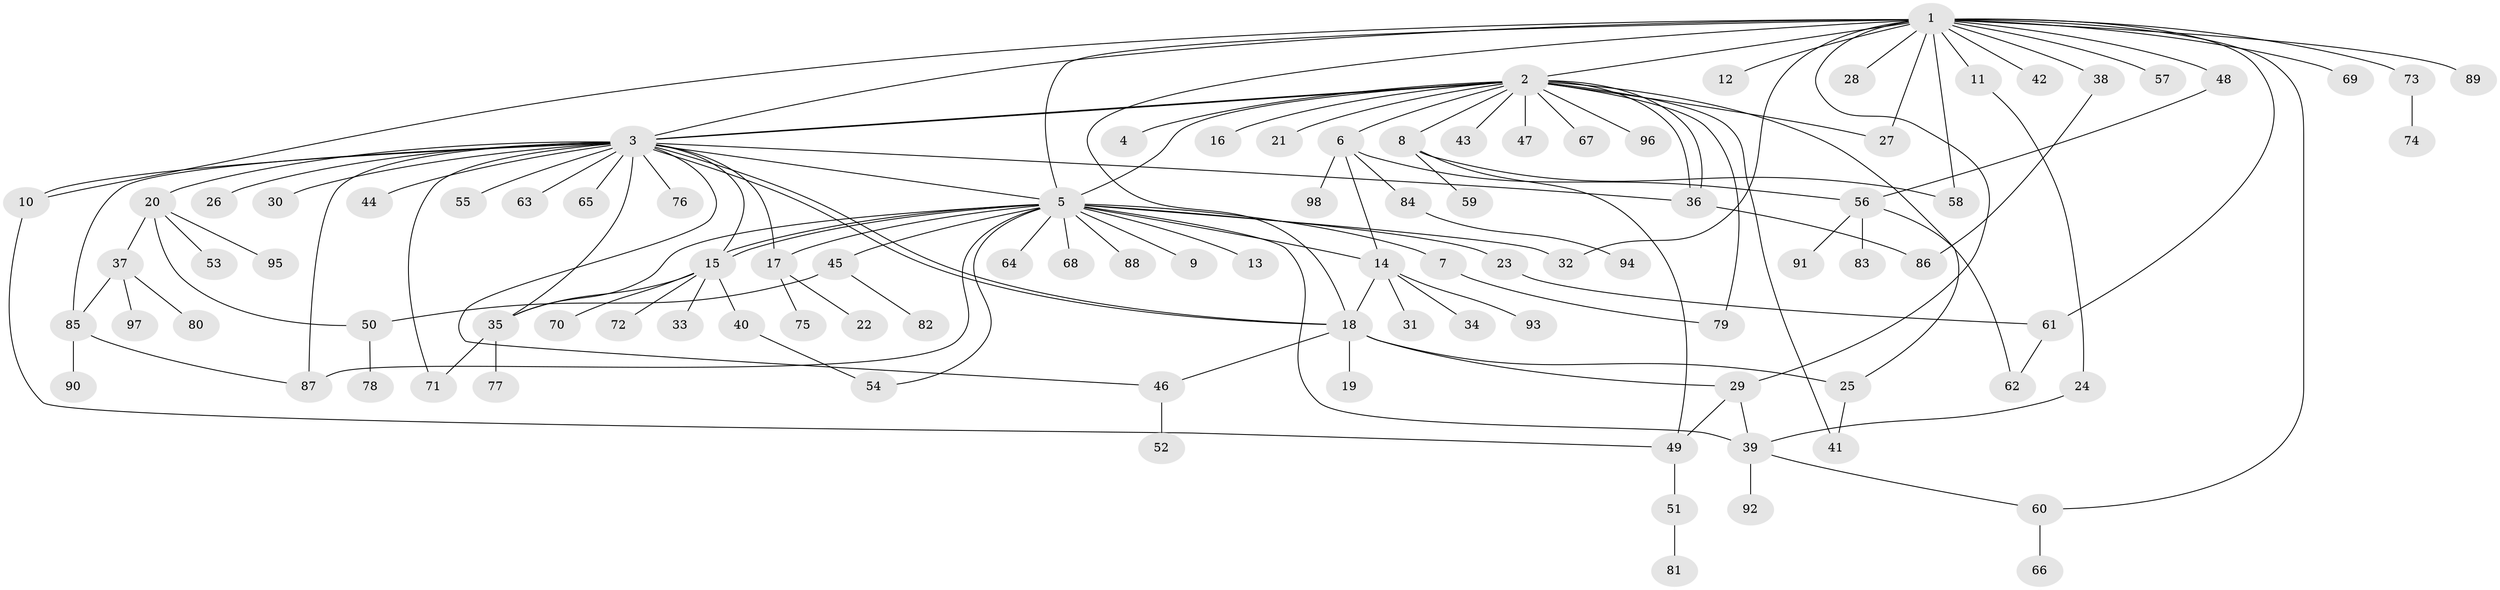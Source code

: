 // Generated by graph-tools (version 1.1) at 2025/26/03/09/25 03:26:00]
// undirected, 98 vertices, 136 edges
graph export_dot {
graph [start="1"]
  node [color=gray90,style=filled];
  1;
  2;
  3;
  4;
  5;
  6;
  7;
  8;
  9;
  10;
  11;
  12;
  13;
  14;
  15;
  16;
  17;
  18;
  19;
  20;
  21;
  22;
  23;
  24;
  25;
  26;
  27;
  28;
  29;
  30;
  31;
  32;
  33;
  34;
  35;
  36;
  37;
  38;
  39;
  40;
  41;
  42;
  43;
  44;
  45;
  46;
  47;
  48;
  49;
  50;
  51;
  52;
  53;
  54;
  55;
  56;
  57;
  58;
  59;
  60;
  61;
  62;
  63;
  64;
  65;
  66;
  67;
  68;
  69;
  70;
  71;
  72;
  73;
  74;
  75;
  76;
  77;
  78;
  79;
  80;
  81;
  82;
  83;
  84;
  85;
  86;
  87;
  88;
  89;
  90;
  91;
  92;
  93;
  94;
  95;
  96;
  97;
  98;
  1 -- 2;
  1 -- 3;
  1 -- 5;
  1 -- 10;
  1 -- 11;
  1 -- 12;
  1 -- 18;
  1 -- 27;
  1 -- 28;
  1 -- 29;
  1 -- 32;
  1 -- 38;
  1 -- 42;
  1 -- 48;
  1 -- 57;
  1 -- 58;
  1 -- 60;
  1 -- 61;
  1 -- 69;
  1 -- 73;
  1 -- 89;
  2 -- 3;
  2 -- 3;
  2 -- 4;
  2 -- 5;
  2 -- 6;
  2 -- 8;
  2 -- 16;
  2 -- 21;
  2 -- 25;
  2 -- 27;
  2 -- 36;
  2 -- 36;
  2 -- 41;
  2 -- 43;
  2 -- 47;
  2 -- 67;
  2 -- 79;
  2 -- 96;
  3 -- 5;
  3 -- 10;
  3 -- 15;
  3 -- 17;
  3 -- 18;
  3 -- 18;
  3 -- 20;
  3 -- 26;
  3 -- 30;
  3 -- 35;
  3 -- 36;
  3 -- 44;
  3 -- 46;
  3 -- 55;
  3 -- 63;
  3 -- 65;
  3 -- 71;
  3 -- 76;
  3 -- 85;
  3 -- 87;
  5 -- 7;
  5 -- 9;
  5 -- 13;
  5 -- 14;
  5 -- 15;
  5 -- 15;
  5 -- 17;
  5 -- 23;
  5 -- 32;
  5 -- 35;
  5 -- 39;
  5 -- 45;
  5 -- 54;
  5 -- 64;
  5 -- 68;
  5 -- 87;
  5 -- 88;
  6 -- 14;
  6 -- 56;
  6 -- 84;
  6 -- 98;
  7 -- 79;
  8 -- 49;
  8 -- 58;
  8 -- 59;
  10 -- 49;
  11 -- 24;
  14 -- 18;
  14 -- 31;
  14 -- 34;
  14 -- 93;
  15 -- 33;
  15 -- 35;
  15 -- 40;
  15 -- 70;
  15 -- 72;
  17 -- 22;
  17 -- 75;
  18 -- 19;
  18 -- 25;
  18 -- 29;
  18 -- 46;
  20 -- 37;
  20 -- 50;
  20 -- 53;
  20 -- 95;
  23 -- 61;
  24 -- 39;
  25 -- 41;
  29 -- 39;
  29 -- 49;
  35 -- 71;
  35 -- 77;
  36 -- 86;
  37 -- 80;
  37 -- 85;
  37 -- 97;
  38 -- 86;
  39 -- 60;
  39 -- 92;
  40 -- 54;
  45 -- 50;
  45 -- 82;
  46 -- 52;
  48 -- 56;
  49 -- 51;
  50 -- 78;
  51 -- 81;
  56 -- 62;
  56 -- 83;
  56 -- 91;
  60 -- 66;
  61 -- 62;
  73 -- 74;
  84 -- 94;
  85 -- 87;
  85 -- 90;
}
